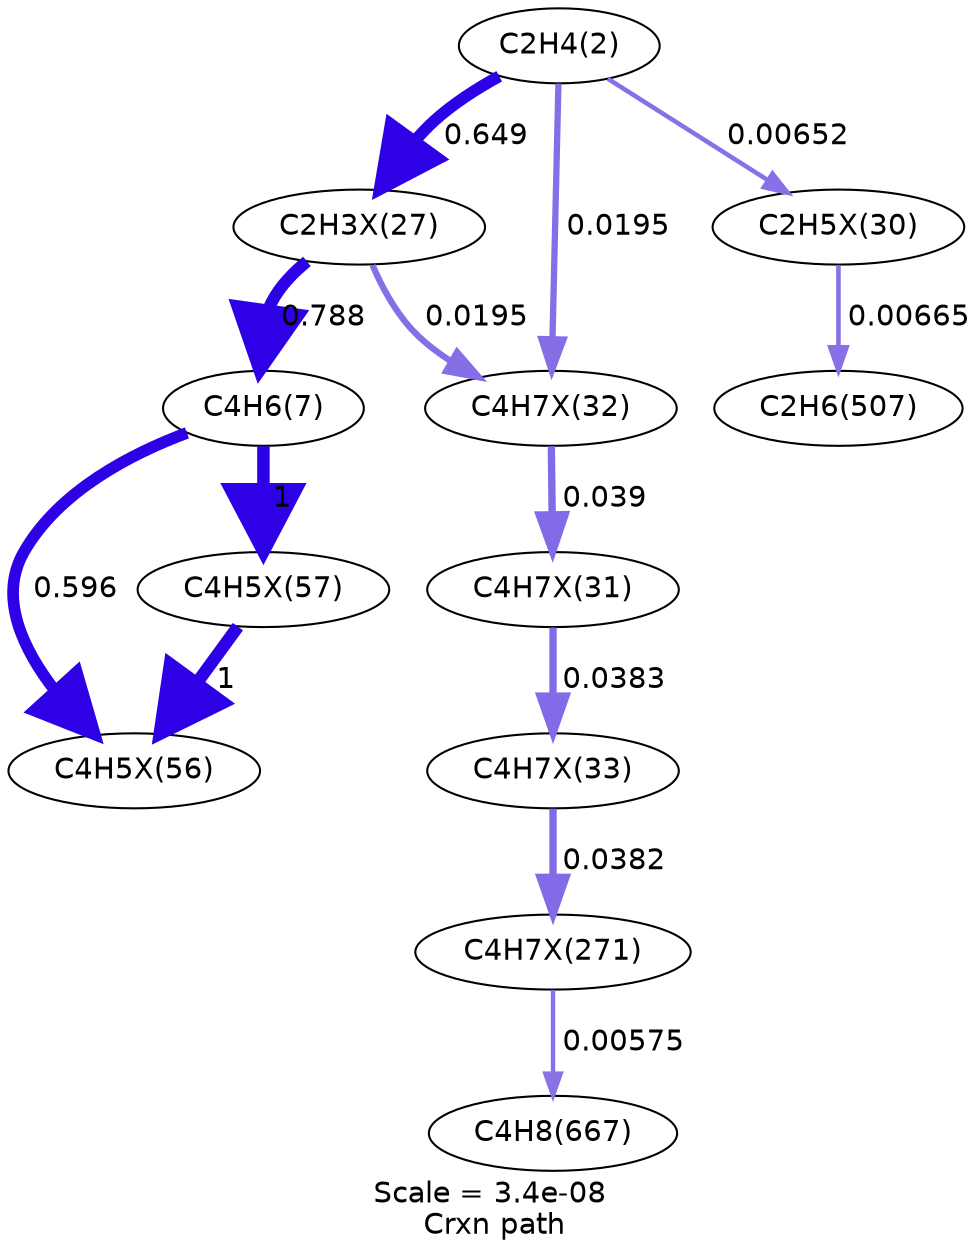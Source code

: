 digraph reaction_paths {
center=1;
s5 -> s41[fontname="Helvetica", style="setlinewidth(5.67)", arrowsize=2.84, color="0.7, 1.15, 0.9"
, label=" 0.649"];
s5 -> s44[fontname="Helvetica", style="setlinewidth(2.2)", arrowsize=1.1, color="0.7, 0.507, 0.9"
, label=" 0.00652"];
s5 -> s46[fontname="Helvetica", style="setlinewidth(3.03)", arrowsize=1.51, color="0.7, 0.52, 0.9"
, label=" 0.0195"];
s41 -> s8[fontname="Helvetica", style="setlinewidth(5.82)", arrowsize=2.91, color="0.7, 1.29, 0.9"
, label=" 0.788"];
s41 -> s46[fontname="Helvetica", style="setlinewidth(3.03)", arrowsize=1.51, color="0.7, 0.52, 0.9"
, label=" 0.0195"];
s8 -> s53[fontname="Helvetica", style="setlinewidth(6)", arrowsize=3, color="0.7, 1.5, 0.9"
, label=" 1"];
s8 -> s52[fontname="Helvetica", style="setlinewidth(5.61)", arrowsize=2.8, color="0.7, 1.1, 0.9"
, label=" 0.596"];
s53 -> s52[fontname="Helvetica", style="setlinewidth(6)", arrowsize=3, color="0.7, 1.5, 0.9"
, label=" 1"];
s44 -> s12[fontname="Helvetica", style="setlinewidth(2.22)", arrowsize=1.11, color="0.7, 0.507, 0.9"
, label=" 0.00665"];
s45 -> s47[fontname="Helvetica", style="setlinewidth(3.54)", arrowsize=1.77, color="0.7, 0.538, 0.9"
, label=" 0.0383"];
s47 -> s75[fontname="Helvetica", style="setlinewidth(3.54)", arrowsize=1.77, color="0.7, 0.538, 0.9"
, label=" 0.0382"];
s46 -> s45[fontname="Helvetica", style="setlinewidth(3.55)", arrowsize=1.77, color="0.7, 0.539, 0.9"
, label=" 0.039"];
s75 -> s21[fontname="Helvetica", style="setlinewidth(2.11)", arrowsize=1.05, color="0.7, 0.506, 0.9"
, label=" 0.00575"];
s5 [ fontname="Helvetica", label="C2H4(2)"];
s8 [ fontname="Helvetica", label="C4H6(7)"];
s12 [ fontname="Helvetica", label="C2H6(507)"];
s21 [ fontname="Helvetica", label="C4H8(667)"];
s41 [ fontname="Helvetica", label="C2H3X(27)"];
s44 [ fontname="Helvetica", label="C2H5X(30)"];
s45 [ fontname="Helvetica", label="C4H7X(31)"];
s46 [ fontname="Helvetica", label="C4H7X(32)"];
s47 [ fontname="Helvetica", label="C4H7X(33)"];
s52 [ fontname="Helvetica", label="C4H5X(56)"];
s53 [ fontname="Helvetica", label="C4H5X(57)"];
s75 [ fontname="Helvetica", label="C4H7X(271)"];
 label = "Scale = 3.4e-08\l Crxn path";
 fontname = "Helvetica";
}
